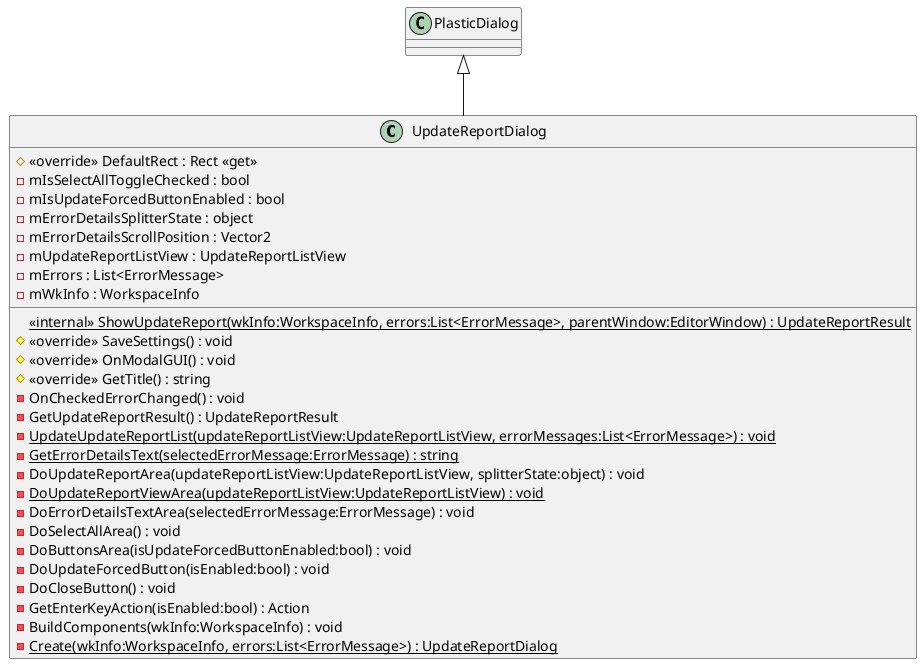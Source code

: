 @startuml
class UpdateReportDialog {
    # <<override>> DefaultRect : Rect <<get>>
    <<internal>> {static} ShowUpdateReport(wkInfo:WorkspaceInfo, errors:List<ErrorMessage>, parentWindow:EditorWindow) : UpdateReportResult
    # <<override>> SaveSettings() : void
    # <<override>> OnModalGUI() : void
    # <<override>> GetTitle() : string
    - OnCheckedErrorChanged() : void
    - GetUpdateReportResult() : UpdateReportResult
    {static} - UpdateUpdateReportList(updateReportListView:UpdateReportListView, errorMessages:List<ErrorMessage>) : void
    {static} - GetErrorDetailsText(selectedErrorMessage:ErrorMessage) : string
    - DoUpdateReportArea(updateReportListView:UpdateReportListView, splitterState:object) : void
    {static} - DoUpdateReportViewArea(updateReportListView:UpdateReportListView) : void
    - DoErrorDetailsTextArea(selectedErrorMessage:ErrorMessage) : void
    - DoSelectAllArea() : void
    - DoButtonsArea(isUpdateForcedButtonEnabled:bool) : void
    - DoUpdateForcedButton(isEnabled:bool) : void
    - DoCloseButton() : void
    - GetEnterKeyAction(isEnabled:bool) : Action
    - BuildComponents(wkInfo:WorkspaceInfo) : void
    {static} - Create(wkInfo:WorkspaceInfo, errors:List<ErrorMessage>) : UpdateReportDialog
    - mIsSelectAllToggleChecked : bool
    - mIsUpdateForcedButtonEnabled : bool
    - mErrorDetailsSplitterState : object
    - mErrorDetailsScrollPosition : Vector2
    - mUpdateReportListView : UpdateReportListView
    - mErrors : List<ErrorMessage>
    - mWkInfo : WorkspaceInfo
}
PlasticDialog <|-- UpdateReportDialog
@enduml
